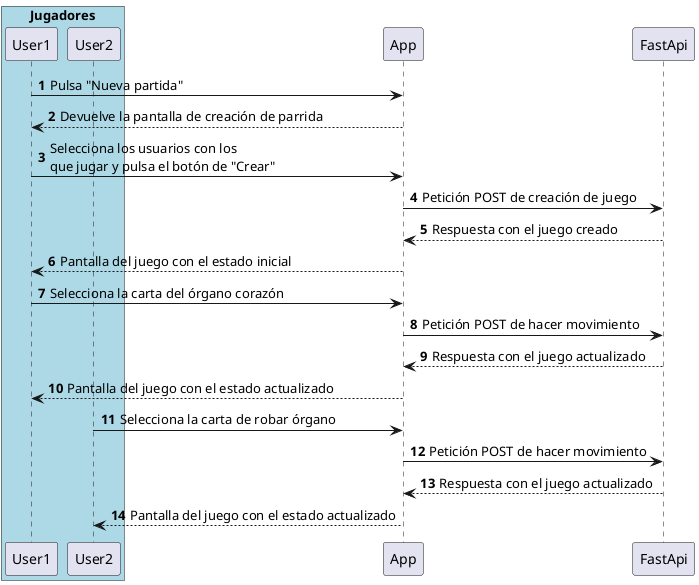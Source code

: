 @startuml
'https://plantuml.com/sequence-diagram
box "Jugadores" #LightBlue
  participant User1
  participant User2
end box
participant App
participant FastApi

autonumber

User1 -> App: Pulsa "Nueva partida"
App --> User1: Devuelve la pantalla de creación de parrida
User1 -> App: Selecciona los usuarios con los\nque jugar y pulsa el botón de "Crear"
App -> FastApi: Petición POST de creación de juego
FastApi --> App: Respuesta con el juego creado
App --> User1: Pantalla del juego con el estado inicial
User1 -> App: Selecciona la carta del órgano corazón
App -> FastApi: Petición POST de hacer movimiento
FastApi --> App: Respuesta con el juego actualizado
App --> User1: Pantalla del juego con el estado actualizado
User2 -> App: Selecciona la carta de robar órgano
App -> FastApi: Petición POST de hacer movimiento
FastApi --> App: Respuesta con el juego actualizado
App --> User2: Pantalla del juego con el estado actualizado


@enduml